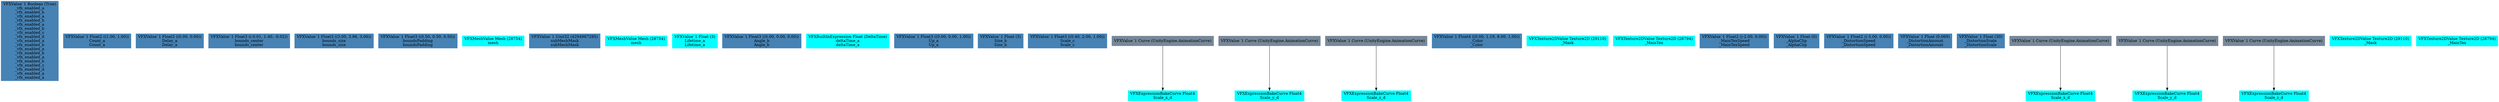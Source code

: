 digraph G {
node0 [shape="box" color="steelblue" style="filled" label="VFXValue`1 Boolean (True)
_vfx_enabled_a
_vfx_enabled_b
_vfx_enabled_a
_vfx_enabled_b
_vfx_enabled_a
_vfx_enabled_b
_vfx_enabled_c
_vfx_enabled_d
_vfx_enabled_a
_vfx_enabled_b
_vfx_enabled_a
_vfx_enabled_b
_vfx_enabled_a
_vfx_enabled_b
_vfx_enabled_c
_vfx_enabled_d
_vfx_enabled_a
_vfx_enabled_a"]
node1 [shape="box" color="steelblue" style="filled" label="VFXValue`1 Float2 ((1.00, 1.00))
Count_a
Count_a"]
node2 [shape="box" color="steelblue" style="filled" label="VFXValue`1 Float2 ((0.00, 0.00))
Delay_a
Delay_a"]
node3 [shape="box" color="steelblue" style="filled" label="VFXValue`1 Float3 ((-0.01, 1.40, -0.02))
bounds_center
bounds_center"]
node4 [shape="box" color="steelblue" style="filled" label="VFXValue`1 Float3 ((3.00, 3.96, 3.06))
bounds_size
bounds_size"]
node5 [shape="box" color="steelblue" style="filled" label="VFXValue`1 Float3 ((0.50, 0.50, 0.50))
boundsPadding
boundsPadding"]
node6 [shape="box" color="cyan" style="filled" label="VFXMeshValue Mesh (28754)
mesh"]
node7 [shape="box" color="steelblue" style="filled" label="VFXValue`1 Uint32 (4294967295)
subMeshMask
subMeshMask"]
node8 [shape="box" color="cyan" style="filled" label="VFXMeshValue Mesh (28754)
mesh"]
node9 [shape="box" color="cyan" style="filled" label="VFXValue`1 Float (3)
Lifetime_a
Lifetime_a"]
node10 [shape="box" color="steelblue" style="filled" label="VFXValue`1 Float3 ((0.00, 0.00, 0.00))
Angle_b
Angle_b"]
node11 [shape="box" color="cyan" style="filled" label="VFXBuiltInExpression Float (DeltaTime)
deltaTime_a
deltaTime_a"]
node12 [shape="box" color="steelblue" style="filled" label="VFXValue`1 Float3 ((0.00, 0.00, 1.00))
Up_a
Up_a"]
node13 [shape="box" color="steelblue" style="filled" label="VFXValue`1 Float (3)
Size_b
Size_b"]
node14 [shape="box" color="steelblue" style="filled" label="VFXValue`1 Float3 ((0.40, 2.00, 1.00))
Scale_c
Scale_c"]
node15 [shape="box" color="cyan" style="filled" label="VFXExpressionBakeCurve Float4
Scale_x_d"]
node16 [shape="box" color="lightslategray" style="filled" label="VFXValue`1 Curve (UnityEngine.AnimationCurve)"]
node17 [shape="box" color="cyan" style="filled" label="VFXExpressionBakeCurve Float4
Scale_y_d"]
node18 [shape="box" color="lightslategray" style="filled" label="VFXValue`1 Curve (UnityEngine.AnimationCurve)"]
node19 [shape="box" color="cyan" style="filled" label="VFXExpressionBakeCurve Float4
Scale_z_d"]
node20 [shape="box" color="lightslategray" style="filled" label="VFXValue`1 Curve (UnityEngine.AnimationCurve)"]
node21 [shape="box" color="steelblue" style="filled" label="VFXValue`1 Float4 ((0.00, 1.19, 8.00, 1.00))
_Color
_Color"]
node22 [shape="box" color="cyan" style="filled" label="VFXTexture2DValue Texture2D (29110)
_Mask"]
node23 [shape="box" color="cyan" style="filled" label="VFXTexture2DValue Texture2D (28794)
_MainTex"]
node24 [shape="box" color="steelblue" style="filled" label="VFXValue`1 Float2 ((-2.00, 0.00))
_MainTexSpeed
_MainTexSpeed"]
node25 [shape="box" color="steelblue" style="filled" label="VFXValue`1 Float (0)
_AlphaClip
_AlphaClip"]
node26 [shape="box" color="steelblue" style="filled" label="VFXValue`1 Float2 ((-3.00, 0.00))
_DistortionSpeed
_DistortionSpeed"]
node27 [shape="box" color="steelblue" style="filled" label="VFXValue`1 Float (0.069)
_DistortionAmount
_DistortionAmount"]
node28 [shape="box" color="steelblue" style="filled" label="VFXValue`1 Float (30)
_DistortionScale
_DistortionScale"]
node29 [shape="box" color="cyan" style="filled" label="VFXExpressionBakeCurve Float4
Scale_x_d"]
node30 [shape="box" color="lightslategray" style="filled" label="VFXValue`1 Curve (UnityEngine.AnimationCurve)"]
node31 [shape="box" color="cyan" style="filled" label="VFXExpressionBakeCurve Float4
Scale_y_d"]
node32 [shape="box" color="lightslategray" style="filled" label="VFXValue`1 Curve (UnityEngine.AnimationCurve)"]
node33 [shape="box" color="cyan" style="filled" label="VFXExpressionBakeCurve Float4
Scale_z_d"]
node34 [shape="box" color="lightslategray" style="filled" label="VFXValue`1 Curve (UnityEngine.AnimationCurve)"]
node35 [shape="box" color="cyan" style="filled" label="VFXTexture2DValue Texture2D (29110)
_Mask"]
node36 [shape="box" color="cyan" style="filled" label="VFXTexture2DValue Texture2D (28794)
_MainTex"]
node16 -> node15 
node18 -> node17 
node20 -> node19 
node30 -> node29 
node32 -> node31 
node34 -> node33 
}
